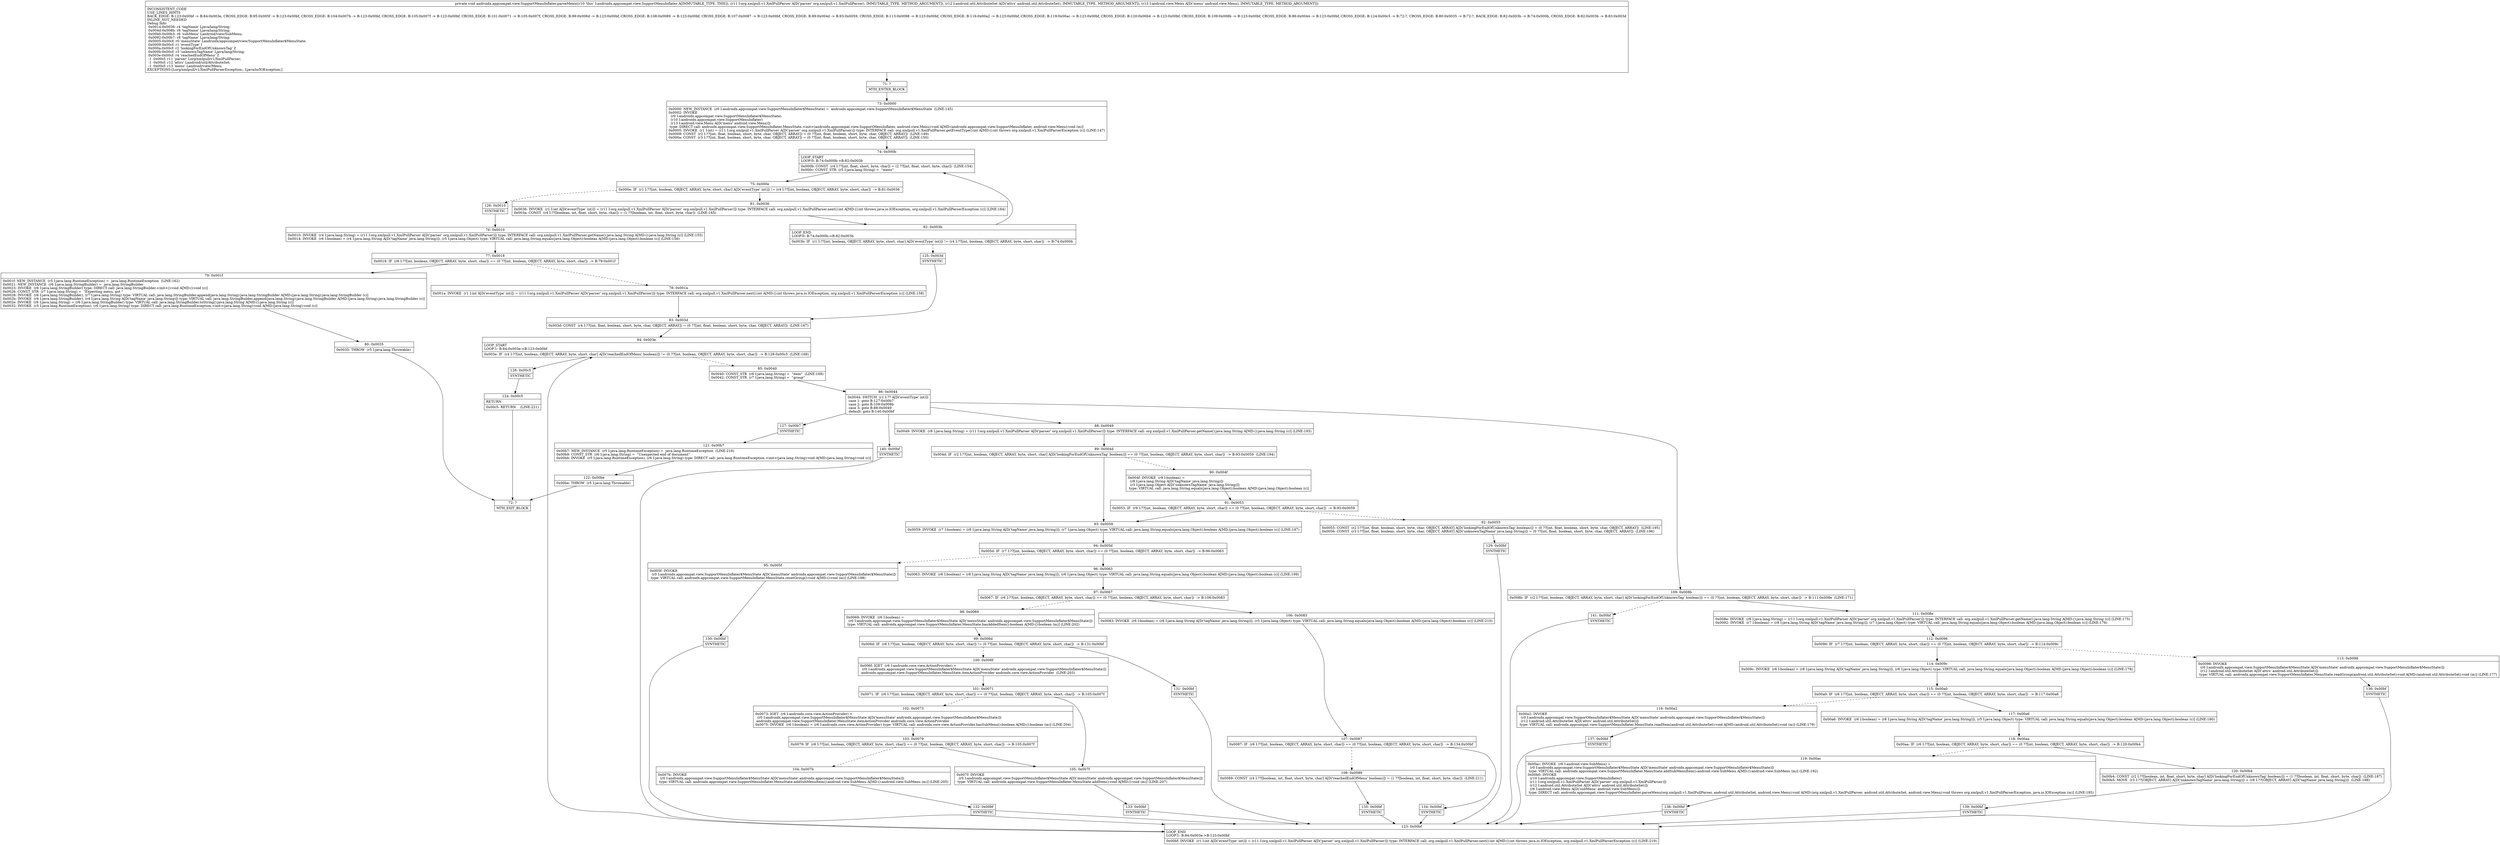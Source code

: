 digraph "CFG forandroidx.appcompat.view.SupportMenuInflater.parseMenu(Lorg\/xmlpull\/v1\/XmlPullParser;Landroid\/util\/AttributeSet;Landroid\/view\/Menu;)V" {
Node_71 [shape=record,label="{71\:\ ?|MTH_ENTER_BLOCK\l}"];
Node_73 [shape=record,label="{73\:\ 0x0000|0x0000: NEW_INSTANCE  (r0 I:androidx.appcompat.view.SupportMenuInflater$MenuState) =  androidx.appcompat.view.SupportMenuInflater$MenuState  (LINE:145)\l0x0002: INVOKE  \l  (r0 I:androidx.appcompat.view.SupportMenuInflater$MenuState)\l  (r10 I:androidx.appcompat.view.SupportMenuInflater)\l  (r13 I:android.view.Menu A[D('menu' android.view.Menu)])\l type: DIRECT call: androidx.appcompat.view.SupportMenuInflater.MenuState.\<init\>(androidx.appcompat.view.SupportMenuInflater, android.view.Menu):void A[MD:(androidx.appcompat.view.SupportMenuInflater, android.view.Menu):void (m)]\l0x0005: INVOKE  (r1 I:int) = (r11 I:org.xmlpull.v1.XmlPullParser A[D('parser' org.xmlpull.v1.XmlPullParser)]) type: INTERFACE call: org.xmlpull.v1.XmlPullParser.getEventType():int A[MD:():int throws org.xmlpull.v1.XmlPullParserException (c)] (LINE:147)\l0x0009: CONST  (r2 I:??[int, float, boolean, short, byte, char, OBJECT, ARRAY]) = (0 ??[int, float, boolean, short, byte, char, OBJECT, ARRAY])  (LINE:149)\l0x000a: CONST  (r3 I:??[int, float, boolean, short, byte, char, OBJECT, ARRAY]) = (0 ??[int, float, boolean, short, byte, char, OBJECT, ARRAY])  (LINE:150)\l}"];
Node_74 [shape=record,label="{74\:\ 0x000b|LOOP_START\lLOOP:0: B:74:0x000b\-\>B:82:0x003b\l|0x000b: CONST  (r4 I:??[int, float, short, byte, char]) = (2 ??[int, float, short, byte, char])  (LINE:154)\l0x000c: CONST_STR  (r5 I:java.lang.String) =  \"menu\" \l}"];
Node_75 [shape=record,label="{75\:\ 0x000e|0x000e: IF  (r1 I:??[int, boolean, OBJECT, ARRAY, byte, short, char] A[D('eventType' int)]) != (r4 I:??[int, boolean, OBJECT, ARRAY, byte, short, char])  \-\> B:81:0x0036 \l}"];
Node_81 [shape=record,label="{81\:\ 0x0036|0x0036: INVOKE  (r1 I:int A[D('eventType' int)]) = (r11 I:org.xmlpull.v1.XmlPullParser A[D('parser' org.xmlpull.v1.XmlPullParser)]) type: INTERFACE call: org.xmlpull.v1.XmlPullParser.next():int A[MD:():int throws java.io.IOException, org.xmlpull.v1.XmlPullParserException (c)] (LINE:164)\l0x003a: CONST  (r4 I:??[boolean, int, float, short, byte, char]) = (1 ??[boolean, int, float, short, byte, char])  (LINE:165)\l}"];
Node_82 [shape=record,label="{82\:\ 0x003b|LOOP_END\lLOOP:0: B:74:0x000b\-\>B:82:0x003b\l|0x003b: IF  (r1 I:??[int, boolean, OBJECT, ARRAY, byte, short, char] A[D('eventType' int)]) != (r4 I:??[int, boolean, OBJECT, ARRAY, byte, short, char])  \-\> B:74:0x000b \l}"];
Node_125 [shape=record,label="{125\:\ 0x003d|SYNTHETIC\l}"];
Node_83 [shape=record,label="{83\:\ 0x003d|0x003d: CONST  (r4 I:??[int, float, boolean, short, byte, char, OBJECT, ARRAY]) = (0 ??[int, float, boolean, short, byte, char, OBJECT, ARRAY])  (LINE:167)\l}"];
Node_84 [shape=record,label="{84\:\ 0x003e|LOOP_START\lLOOP:1: B:84:0x003e\-\>B:123:0x00bf\l|0x003e: IF  (r4 I:??[int, boolean, OBJECT, ARRAY, byte, short, char] A[D('reachedEndOfMenu' boolean)]) != (0 ??[int, boolean, OBJECT, ARRAY, byte, short, char])  \-\> B:128:0x00c5  (LINE:168)\l}"];
Node_85 [shape=record,label="{85\:\ 0x0040|0x0040: CONST_STR  (r6 I:java.lang.String) =  \"item\"  (LINE:169)\l0x0042: CONST_STR  (r7 I:java.lang.String) =  \"group\" \l}"];
Node_86 [shape=record,label="{86\:\ 0x0044|0x0044: SWITCH  (r1 I:?? A[D('eventType' int)])\l case 1: goto B:127:0x00b7\l case 2: goto B:109:0x008b\l case 3: goto B:88:0x0049\l default: goto B:140:0x00bf \l}"];
Node_88 [shape=record,label="{88\:\ 0x0049|0x0049: INVOKE  (r8 I:java.lang.String) = (r11 I:org.xmlpull.v1.XmlPullParser A[D('parser' org.xmlpull.v1.XmlPullParser)]) type: INTERFACE call: org.xmlpull.v1.XmlPullParser.getName():java.lang.String A[MD:():java.lang.String (c)] (LINE:193)\l}"];
Node_89 [shape=record,label="{89\:\ 0x004d|0x004d: IF  (r2 I:??[int, boolean, OBJECT, ARRAY, byte, short, char] A[D('lookingForEndOfUnknownTag' boolean)]) == (0 ??[int, boolean, OBJECT, ARRAY, byte, short, char])  \-\> B:93:0x0059  (LINE:194)\l}"];
Node_90 [shape=record,label="{90\:\ 0x004f|0x004f: INVOKE  (r9 I:boolean) = \l  (r8 I:java.lang.String A[D('tagName' java.lang.String)])\l  (r3 I:java.lang.Object A[D('unknownTagName' java.lang.String)])\l type: VIRTUAL call: java.lang.String.equals(java.lang.Object):boolean A[MD:(java.lang.Object):boolean (c)]\l}"];
Node_91 [shape=record,label="{91\:\ 0x0053|0x0053: IF  (r9 I:??[int, boolean, OBJECT, ARRAY, byte, short, char]) == (0 ??[int, boolean, OBJECT, ARRAY, byte, short, char])  \-\> B:93:0x0059 \l}"];
Node_92 [shape=record,label="{92\:\ 0x0055|0x0055: CONST  (r2 I:??[int, float, boolean, short, byte, char, OBJECT, ARRAY] A[D('lookingForEndOfUnknownTag' boolean)]) = (0 ??[int, float, boolean, short, byte, char, OBJECT, ARRAY])  (LINE:195)\l0x0056: CONST  (r3 I:??[int, float, boolean, short, byte, char, OBJECT, ARRAY] A[D('unknownTagName' java.lang.String)]) = (0 ??[int, float, boolean, short, byte, char, OBJECT, ARRAY])  (LINE:196)\l}"];
Node_129 [shape=record,label="{129\:\ 0x00bf|SYNTHETIC\l}"];
Node_123 [shape=record,label="{123\:\ 0x00bf|LOOP_END\lLOOP:1: B:84:0x003e\-\>B:123:0x00bf\l|0x00bf: INVOKE  (r1 I:int A[D('eventType' int)]) = (r11 I:org.xmlpull.v1.XmlPullParser A[D('parser' org.xmlpull.v1.XmlPullParser)]) type: INTERFACE call: org.xmlpull.v1.XmlPullParser.next():int A[MD:():int throws java.io.IOException, org.xmlpull.v1.XmlPullParserException (c)] (LINE:219)\l}"];
Node_93 [shape=record,label="{93\:\ 0x0059|0x0059: INVOKE  (r7 I:boolean) = (r8 I:java.lang.String A[D('tagName' java.lang.String)]), (r7 I:java.lang.Object) type: VIRTUAL call: java.lang.String.equals(java.lang.Object):boolean A[MD:(java.lang.Object):boolean (c)] (LINE:197)\l}"];
Node_94 [shape=record,label="{94\:\ 0x005d|0x005d: IF  (r7 I:??[int, boolean, OBJECT, ARRAY, byte, short, char]) == (0 ??[int, boolean, OBJECT, ARRAY, byte, short, char])  \-\> B:96:0x0063 \l}"];
Node_95 [shape=record,label="{95\:\ 0x005f|0x005f: INVOKE  \l  (r0 I:androidx.appcompat.view.SupportMenuInflater$MenuState A[D('menuState' androidx.appcompat.view.SupportMenuInflater$MenuState)])\l type: VIRTUAL call: androidx.appcompat.view.SupportMenuInflater.MenuState.resetGroup():void A[MD:():void (m)] (LINE:198)\l}"];
Node_130 [shape=record,label="{130\:\ 0x00bf|SYNTHETIC\l}"];
Node_96 [shape=record,label="{96\:\ 0x0063|0x0063: INVOKE  (r6 I:boolean) = (r8 I:java.lang.String A[D('tagName' java.lang.String)]), (r6 I:java.lang.Object) type: VIRTUAL call: java.lang.String.equals(java.lang.Object):boolean A[MD:(java.lang.Object):boolean (c)] (LINE:199)\l}"];
Node_97 [shape=record,label="{97\:\ 0x0067|0x0067: IF  (r6 I:??[int, boolean, OBJECT, ARRAY, byte, short, char]) == (0 ??[int, boolean, OBJECT, ARRAY, byte, short, char])  \-\> B:106:0x0083 \l}"];
Node_98 [shape=record,label="{98\:\ 0x0069|0x0069: INVOKE  (r6 I:boolean) = \l  (r0 I:androidx.appcompat.view.SupportMenuInflater$MenuState A[D('menuState' androidx.appcompat.view.SupportMenuInflater$MenuState)])\l type: VIRTUAL call: androidx.appcompat.view.SupportMenuInflater.MenuState.hasAddedItem():boolean A[MD:():boolean (m)] (LINE:202)\l}"];
Node_99 [shape=record,label="{99\:\ 0x006d|0x006d: IF  (r6 I:??[int, boolean, OBJECT, ARRAY, byte, short, char]) != (0 ??[int, boolean, OBJECT, ARRAY, byte, short, char])  \-\> B:131:0x00bf \l}"];
Node_100 [shape=record,label="{100\:\ 0x006f|0x006f: IGET  (r6 I:androidx.core.view.ActionProvider) = \l  (r0 I:androidx.appcompat.view.SupportMenuInflater$MenuState A[D('menuState' androidx.appcompat.view.SupportMenuInflater$MenuState)])\l androidx.appcompat.view.SupportMenuInflater.MenuState.itemActionProvider androidx.core.view.ActionProvider  (LINE:203)\l}"];
Node_101 [shape=record,label="{101\:\ 0x0071|0x0071: IF  (r6 I:??[int, boolean, OBJECT, ARRAY, byte, short, char]) == (0 ??[int, boolean, OBJECT, ARRAY, byte, short, char])  \-\> B:105:0x007f \l}"];
Node_102 [shape=record,label="{102\:\ 0x0073|0x0073: IGET  (r6 I:androidx.core.view.ActionProvider) = \l  (r0 I:androidx.appcompat.view.SupportMenuInflater$MenuState A[D('menuState' androidx.appcompat.view.SupportMenuInflater$MenuState)])\l androidx.appcompat.view.SupportMenuInflater.MenuState.itemActionProvider androidx.core.view.ActionProvider \l0x0075: INVOKE  (r6 I:boolean) = (r6 I:androidx.core.view.ActionProvider) type: VIRTUAL call: androidx.core.view.ActionProvider.hasSubMenu():boolean A[MD:():boolean (m)] (LINE:204)\l}"];
Node_103 [shape=record,label="{103\:\ 0x0079|0x0079: IF  (r6 I:??[int, boolean, OBJECT, ARRAY, byte, short, char]) == (0 ??[int, boolean, OBJECT, ARRAY, byte, short, char])  \-\> B:105:0x007f \l}"];
Node_104 [shape=record,label="{104\:\ 0x007b|0x007b: INVOKE  \l  (r0 I:androidx.appcompat.view.SupportMenuInflater$MenuState A[D('menuState' androidx.appcompat.view.SupportMenuInflater$MenuState)])\l type: VIRTUAL call: androidx.appcompat.view.SupportMenuInflater.MenuState.addSubMenuItem():android.view.SubMenu A[MD:():android.view.SubMenu (m)] (LINE:205)\l}"];
Node_132 [shape=record,label="{132\:\ 0x00bf|SYNTHETIC\l}"];
Node_105 [shape=record,label="{105\:\ 0x007f|0x007f: INVOKE  \l  (r0 I:androidx.appcompat.view.SupportMenuInflater$MenuState A[D('menuState' androidx.appcompat.view.SupportMenuInflater$MenuState)])\l type: VIRTUAL call: androidx.appcompat.view.SupportMenuInflater.MenuState.addItem():void A[MD:():void (m)] (LINE:207)\l}"];
Node_133 [shape=record,label="{133\:\ 0x00bf|SYNTHETIC\l}"];
Node_131 [shape=record,label="{131\:\ 0x00bf|SYNTHETIC\l}"];
Node_106 [shape=record,label="{106\:\ 0x0083|0x0083: INVOKE  (r6 I:boolean) = (r8 I:java.lang.String A[D('tagName' java.lang.String)]), (r5 I:java.lang.Object) type: VIRTUAL call: java.lang.String.equals(java.lang.Object):boolean A[MD:(java.lang.Object):boolean (c)] (LINE:210)\l}"];
Node_107 [shape=record,label="{107\:\ 0x0087|0x0087: IF  (r6 I:??[int, boolean, OBJECT, ARRAY, byte, short, char]) == (0 ??[int, boolean, OBJECT, ARRAY, byte, short, char])  \-\> B:134:0x00bf \l}"];
Node_108 [shape=record,label="{108\:\ 0x0089|0x0089: CONST  (r4 I:??[boolean, int, float, short, byte, char] A[D('reachedEndOfMenu' boolean)]) = (1 ??[boolean, int, float, short, byte, char])  (LINE:211)\l}"];
Node_135 [shape=record,label="{135\:\ 0x00bf|SYNTHETIC\l}"];
Node_134 [shape=record,label="{134\:\ 0x00bf|SYNTHETIC\l}"];
Node_109 [shape=record,label="{109\:\ 0x008b|0x008b: IF  (r2 I:??[int, boolean, OBJECT, ARRAY, byte, short, char] A[D('lookingForEndOfUnknownTag' boolean)]) == (0 ??[int, boolean, OBJECT, ARRAY, byte, short, char])  \-\> B:111:0x008e  (LINE:171)\l}"];
Node_111 [shape=record,label="{111\:\ 0x008e|0x008e: INVOKE  (r8 I:java.lang.String) = (r11 I:org.xmlpull.v1.XmlPullParser A[D('parser' org.xmlpull.v1.XmlPullParser)]) type: INTERFACE call: org.xmlpull.v1.XmlPullParser.getName():java.lang.String A[MD:():java.lang.String (c)] (LINE:175)\l0x0092: INVOKE  (r7 I:boolean) = (r8 I:java.lang.String A[D('tagName' java.lang.String)]), (r7 I:java.lang.Object) type: VIRTUAL call: java.lang.String.equals(java.lang.Object):boolean A[MD:(java.lang.Object):boolean (c)] (LINE:176)\l}"];
Node_112 [shape=record,label="{112\:\ 0x0096|0x0096: IF  (r7 I:??[int, boolean, OBJECT, ARRAY, byte, short, char]) == (0 ??[int, boolean, OBJECT, ARRAY, byte, short, char])  \-\> B:114:0x009c \l}"];
Node_113 [shape=record,label="{113\:\ 0x0098|0x0098: INVOKE  \l  (r0 I:androidx.appcompat.view.SupportMenuInflater$MenuState A[D('menuState' androidx.appcompat.view.SupportMenuInflater$MenuState)])\l  (r12 I:android.util.AttributeSet A[D('attrs' android.util.AttributeSet)])\l type: VIRTUAL call: androidx.appcompat.view.SupportMenuInflater.MenuState.readGroup(android.util.AttributeSet):void A[MD:(android.util.AttributeSet):void (m)] (LINE:177)\l}"];
Node_136 [shape=record,label="{136\:\ 0x00bf|SYNTHETIC\l}"];
Node_114 [shape=record,label="{114\:\ 0x009c|0x009c: INVOKE  (r6 I:boolean) = (r8 I:java.lang.String A[D('tagName' java.lang.String)]), (r6 I:java.lang.Object) type: VIRTUAL call: java.lang.String.equals(java.lang.Object):boolean A[MD:(java.lang.Object):boolean (c)] (LINE:178)\l}"];
Node_115 [shape=record,label="{115\:\ 0x00a0|0x00a0: IF  (r6 I:??[int, boolean, OBJECT, ARRAY, byte, short, char]) == (0 ??[int, boolean, OBJECT, ARRAY, byte, short, char])  \-\> B:117:0x00a6 \l}"];
Node_116 [shape=record,label="{116\:\ 0x00a2|0x00a2: INVOKE  \l  (r0 I:androidx.appcompat.view.SupportMenuInflater$MenuState A[D('menuState' androidx.appcompat.view.SupportMenuInflater$MenuState)])\l  (r12 I:android.util.AttributeSet A[D('attrs' android.util.AttributeSet)])\l type: VIRTUAL call: androidx.appcompat.view.SupportMenuInflater.MenuState.readItem(android.util.AttributeSet):void A[MD:(android.util.AttributeSet):void (m)] (LINE:179)\l}"];
Node_137 [shape=record,label="{137\:\ 0x00bf|SYNTHETIC\l}"];
Node_117 [shape=record,label="{117\:\ 0x00a6|0x00a6: INVOKE  (r6 I:boolean) = (r8 I:java.lang.String A[D('tagName' java.lang.String)]), (r5 I:java.lang.Object) type: VIRTUAL call: java.lang.String.equals(java.lang.Object):boolean A[MD:(java.lang.Object):boolean (c)] (LINE:180)\l}"];
Node_118 [shape=record,label="{118\:\ 0x00aa|0x00aa: IF  (r6 I:??[int, boolean, OBJECT, ARRAY, byte, short, char]) == (0 ??[int, boolean, OBJECT, ARRAY, byte, short, char])  \-\> B:120:0x00b4 \l}"];
Node_119 [shape=record,label="{119\:\ 0x00ac|0x00ac: INVOKE  (r6 I:android.view.SubMenu) = \l  (r0 I:androidx.appcompat.view.SupportMenuInflater$MenuState A[D('menuState' androidx.appcompat.view.SupportMenuInflater$MenuState)])\l type: VIRTUAL call: androidx.appcompat.view.SupportMenuInflater.MenuState.addSubMenuItem():android.view.SubMenu A[MD:():android.view.SubMenu (m)] (LINE:182)\l0x00b0: INVOKE  \l  (r10 I:androidx.appcompat.view.SupportMenuInflater)\l  (r11 I:org.xmlpull.v1.XmlPullParser A[D('parser' org.xmlpull.v1.XmlPullParser)])\l  (r12 I:android.util.AttributeSet A[D('attrs' android.util.AttributeSet)])\l  (r6 I:android.view.Menu A[D('subMenu' android.view.SubMenu)])\l type: DIRECT call: androidx.appcompat.view.SupportMenuInflater.parseMenu(org.xmlpull.v1.XmlPullParser, android.util.AttributeSet, android.view.Menu):void A[MD:(org.xmlpull.v1.XmlPullParser, android.util.AttributeSet, android.view.Menu):void throws org.xmlpull.v1.XmlPullParserException, java.io.IOException (m)] (LINE:185)\l}"];
Node_138 [shape=record,label="{138\:\ 0x00bf|SYNTHETIC\l}"];
Node_120 [shape=record,label="{120\:\ 0x00b4|0x00b4: CONST  (r2 I:??[boolean, int, float, short, byte, char] A[D('lookingForEndOfUnknownTag' boolean)]) = (1 ??[boolean, int, float, short, byte, char])  (LINE:187)\l0x00b5: MOVE  (r3 I:??[OBJECT, ARRAY] A[D('unknownTagName' java.lang.String)]) = (r8 I:??[OBJECT, ARRAY] A[D('tagName' java.lang.String)])  (LINE:188)\l}"];
Node_139 [shape=record,label="{139\:\ 0x00bf|SYNTHETIC\l}"];
Node_141 [shape=record,label="{141\:\ 0x00bf|SYNTHETIC\l}"];
Node_127 [shape=record,label="{127\:\ 0x00b7|SYNTHETIC\l}"];
Node_121 [shape=record,label="{121\:\ 0x00b7|0x00b7: NEW_INSTANCE  (r5 I:java.lang.RuntimeException) =  java.lang.RuntimeException  (LINE:216)\l0x00b9: CONST_STR  (r6 I:java.lang.String) =  \"Unexpected end of document\" \l0x00bb: INVOKE  (r5 I:java.lang.RuntimeException), (r6 I:java.lang.String) type: DIRECT call: java.lang.RuntimeException.\<init\>(java.lang.String):void A[MD:(java.lang.String):void (c)]\l}"];
Node_122 [shape=record,label="{122\:\ 0x00be|0x00be: THROW  (r5 I:java.lang.Throwable) \l}"];
Node_72 [shape=record,label="{72\:\ ?|MTH_EXIT_BLOCK\l}"];
Node_140 [shape=record,label="{140\:\ 0x00bf|SYNTHETIC\l}"];
Node_128 [shape=record,label="{128\:\ 0x00c5|SYNTHETIC\l}"];
Node_124 [shape=record,label="{124\:\ 0x00c5|RETURN\l|0x00c5: RETURN    (LINE:221)\l}"];
Node_126 [shape=record,label="{126\:\ 0x0010|SYNTHETIC\l}"];
Node_76 [shape=record,label="{76\:\ 0x0010|0x0010: INVOKE  (r4 I:java.lang.String) = (r11 I:org.xmlpull.v1.XmlPullParser A[D('parser' org.xmlpull.v1.XmlPullParser)]) type: INTERFACE call: org.xmlpull.v1.XmlPullParser.getName():java.lang.String A[MD:():java.lang.String (c)] (LINE:155)\l0x0014: INVOKE  (r6 I:boolean) = (r4 I:java.lang.String A[D('tagName' java.lang.String)]), (r5 I:java.lang.Object) type: VIRTUAL call: java.lang.String.equals(java.lang.Object):boolean A[MD:(java.lang.Object):boolean (c)] (LINE:156)\l}"];
Node_77 [shape=record,label="{77\:\ 0x0018|0x0018: IF  (r6 I:??[int, boolean, OBJECT, ARRAY, byte, short, char]) == (0 ??[int, boolean, OBJECT, ARRAY, byte, short, char])  \-\> B:79:0x001f \l}"];
Node_78 [shape=record,label="{78\:\ 0x001a|0x001a: INVOKE  (r1 I:int A[D('eventType' int)]) = (r11 I:org.xmlpull.v1.XmlPullParser A[D('parser' org.xmlpull.v1.XmlPullParser)]) type: INTERFACE call: org.xmlpull.v1.XmlPullParser.next():int A[MD:():int throws java.io.IOException, org.xmlpull.v1.XmlPullParserException (c)] (LINE:158)\l}"];
Node_79 [shape=record,label="{79\:\ 0x001f|0x001f: NEW_INSTANCE  (r5 I:java.lang.RuntimeException) =  java.lang.RuntimeException  (LINE:162)\l0x0021: NEW_INSTANCE  (r6 I:java.lang.StringBuilder) =  java.lang.StringBuilder \l0x0023: INVOKE  (r6 I:java.lang.StringBuilder) type: DIRECT call: java.lang.StringBuilder.\<init\>():void A[MD:():void (c)]\l0x0026: CONST_STR  (r7 I:java.lang.String) =  \"Expecting menu, got \" \l0x0028: INVOKE  (r6 I:java.lang.StringBuilder), (r7 I:java.lang.String) type: VIRTUAL call: java.lang.StringBuilder.append(java.lang.String):java.lang.StringBuilder A[MD:(java.lang.String):java.lang.StringBuilder (c)]\l0x002b: INVOKE  (r6 I:java.lang.StringBuilder), (r4 I:java.lang.String A[D('tagName' java.lang.String)]) type: VIRTUAL call: java.lang.StringBuilder.append(java.lang.String):java.lang.StringBuilder A[MD:(java.lang.String):java.lang.StringBuilder (c)]\l0x002e: INVOKE  (r6 I:java.lang.String) = (r6 I:java.lang.StringBuilder) type: VIRTUAL call: java.lang.StringBuilder.toString():java.lang.String A[MD:():java.lang.String (c)]\l0x0032: INVOKE  (r5 I:java.lang.RuntimeException), (r6 I:java.lang.String) type: DIRECT call: java.lang.RuntimeException.\<init\>(java.lang.String):void A[MD:(java.lang.String):void (c)]\l}"];
Node_80 [shape=record,label="{80\:\ 0x0035|0x0035: THROW  (r5 I:java.lang.Throwable) \l}"];
MethodNode[shape=record,label="{private void androidx.appcompat.view.SupportMenuInflater.parseMenu((r10 'this' I:androidx.appcompat.view.SupportMenuInflater A[IMMUTABLE_TYPE, THIS]), (r11 I:org.xmlpull.v1.XmlPullParser A[D('parser' org.xmlpull.v1.XmlPullParser), IMMUTABLE_TYPE, METHOD_ARGUMENT]), (r12 I:android.util.AttributeSet A[D('attrs' android.util.AttributeSet), IMMUTABLE_TYPE, METHOD_ARGUMENT]), (r13 I:android.view.Menu A[D('menu' android.view.Menu), IMMUTABLE_TYPE, METHOD_ARGUMENT]))  | INCONSISTENT_CODE\lUSE_LINES_HINTS\lBACK_EDGE: B:123:0x00bf \-\> B:84:0x003e, CROSS_EDGE: B:95:0x005f \-\> B:123:0x00bf, CROSS_EDGE: B:104:0x007b \-\> B:123:0x00bf, CROSS_EDGE: B:105:0x007f \-\> B:123:0x00bf, CROSS_EDGE: B:101:0x0071 \-\> B:105:0x007f, CROSS_EDGE: B:99:0x006d \-\> B:123:0x00bf, CROSS_EDGE: B:108:0x0089 \-\> B:123:0x00bf, CROSS_EDGE: B:107:0x0087 \-\> B:123:0x00bf, CROSS_EDGE: B:89:0x004d \-\> B:93:0x0059, CROSS_EDGE: B:113:0x0098 \-\> B:123:0x00bf, CROSS_EDGE: B:116:0x00a2 \-\> B:123:0x00bf, CROSS_EDGE: B:119:0x00ac \-\> B:123:0x00bf, CROSS_EDGE: B:120:0x00b4 \-\> B:123:0x00bf, CROSS_EDGE: B:109:0x008b \-\> B:123:0x00bf, CROSS_EDGE: B:86:0x0044 \-\> B:123:0x00bf, CROSS_EDGE: B:124:0x00c5 \-\> B:72:?, CROSS_EDGE: B:80:0x0035 \-\> B:72:?, BACK_EDGE: B:82:0x003b \-\> B:74:0x000b, CROSS_EDGE: B:82:0x003b \-\> B:83:0x003d\lINLINE_NOT_NEEDED\lDebug Info:\l  0x0014\-0x0036: r4 'tagName' Ljava\/lang\/String;\l  0x004d\-0x008b: r8 'tagName' Ljava\/lang\/String;\l  0x00b0\-0x00b3: r6 'subMenu' Landroid\/view\/SubMenu;\l  0x0092\-0x00b7: r8 'tagName' Ljava\/lang\/String;\l  0x0005\-0x00cf: r0 'menuState' Landroidx\/appcompat\/view\/SupportMenuInflater$MenuState;\l  0x0009\-0x00cf: r1 'eventType' I\l  0x000a\-0x00cf: r2 'lookingForEndOfUnknownTag' Z\l  0x000b\-0x00cf: r3 'unknownTagName' Ljava\/lang\/String;\l  0x003e\-0x00cf: r4 'reachedEndOfMenu' Z\l  \-1 \-0x00cf: r11 'parser' Lorg\/xmlpull\/v1\/XmlPullParser;\l  \-1 \-0x00cf: r12 'attrs' Landroid\/util\/AttributeSet;\l  \-1 \-0x00cf: r13 'menu' Landroid\/view\/Menu;\lEXCEPTIONS:[Lorg\/xmlpull\/v1\/XmlPullParserException;, Ljava\/io\/IOException;]\l}"];
MethodNode -> Node_71;Node_71 -> Node_73;
Node_73 -> Node_74;
Node_74 -> Node_75;
Node_75 -> Node_81;
Node_75 -> Node_126[style=dashed];
Node_81 -> Node_82;
Node_82 -> Node_74;
Node_82 -> Node_125[style=dashed];
Node_125 -> Node_83;
Node_83 -> Node_84;
Node_84 -> Node_85[style=dashed];
Node_84 -> Node_128;
Node_85 -> Node_86;
Node_86 -> Node_88;
Node_86 -> Node_109;
Node_86 -> Node_127;
Node_86 -> Node_140;
Node_88 -> Node_89;
Node_89 -> Node_90[style=dashed];
Node_89 -> Node_93;
Node_90 -> Node_91;
Node_91 -> Node_92[style=dashed];
Node_91 -> Node_93;
Node_92 -> Node_129;
Node_129 -> Node_123;
Node_123 -> Node_84;
Node_93 -> Node_94;
Node_94 -> Node_95[style=dashed];
Node_94 -> Node_96;
Node_95 -> Node_130;
Node_130 -> Node_123;
Node_96 -> Node_97;
Node_97 -> Node_98[style=dashed];
Node_97 -> Node_106;
Node_98 -> Node_99;
Node_99 -> Node_100[style=dashed];
Node_99 -> Node_131;
Node_100 -> Node_101;
Node_101 -> Node_102[style=dashed];
Node_101 -> Node_105;
Node_102 -> Node_103;
Node_103 -> Node_104[style=dashed];
Node_103 -> Node_105;
Node_104 -> Node_132;
Node_132 -> Node_123;
Node_105 -> Node_133;
Node_133 -> Node_123;
Node_131 -> Node_123;
Node_106 -> Node_107;
Node_107 -> Node_108[style=dashed];
Node_107 -> Node_134;
Node_108 -> Node_135;
Node_135 -> Node_123;
Node_134 -> Node_123;
Node_109 -> Node_111;
Node_109 -> Node_141[style=dashed];
Node_111 -> Node_112;
Node_112 -> Node_113[style=dashed];
Node_112 -> Node_114;
Node_113 -> Node_136;
Node_136 -> Node_123;
Node_114 -> Node_115;
Node_115 -> Node_116[style=dashed];
Node_115 -> Node_117;
Node_116 -> Node_137;
Node_137 -> Node_123;
Node_117 -> Node_118;
Node_118 -> Node_119[style=dashed];
Node_118 -> Node_120;
Node_119 -> Node_138;
Node_138 -> Node_123;
Node_120 -> Node_139;
Node_139 -> Node_123;
Node_141 -> Node_123;
Node_127 -> Node_121;
Node_121 -> Node_122;
Node_122 -> Node_72;
Node_140 -> Node_123;
Node_128 -> Node_124;
Node_124 -> Node_72;
Node_126 -> Node_76;
Node_76 -> Node_77;
Node_77 -> Node_78[style=dashed];
Node_77 -> Node_79;
Node_78 -> Node_83;
Node_79 -> Node_80;
Node_80 -> Node_72;
}

